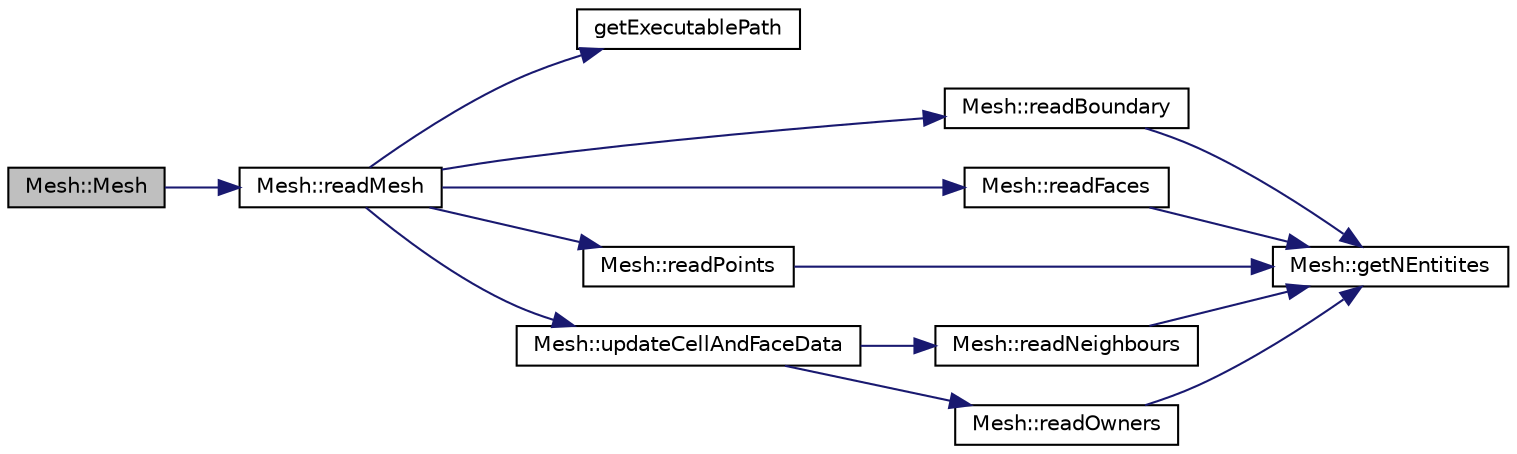 digraph "Mesh::Mesh"
{
 // LATEX_PDF_SIZE
  edge [fontname="Helvetica",fontsize="10",labelfontname="Helvetica",labelfontsize="10"];
  node [fontname="Helvetica",fontsize="10",shape=record];
  rankdir="LR";
  Node1 [label="Mesh::Mesh",height=0.2,width=0.4,color="black", fillcolor="grey75", style="filled", fontcolor="black",tooltip=" "];
  Node1 -> Node2 [color="midnightblue",fontsize="10",style="solid",fontname="Helvetica"];
  Node2 [label="Mesh::readMesh",height=0.2,width=0.4,color="black", fillcolor="white", style="filled",URL="$classMesh.html#a318def0c4a2ac28d63e3526451cd69b4",tooltip=" "];
  Node2 -> Node3 [color="midnightblue",fontsize="10",style="solid",fontname="Helvetica"];
  Node3 [label="getExecutablePath",height=0.2,width=0.4,color="black", fillcolor="white", style="filled",URL="$findFiles_8h.html#a3594a48c55b18bcb4d789db199512bbc",tooltip=" "];
  Node2 -> Node4 [color="midnightblue",fontsize="10",style="solid",fontname="Helvetica"];
  Node4 [label="Mesh::readBoundary",height=0.2,width=0.4,color="black", fillcolor="white", style="filled",URL="$classMesh.html#a1945f1494e206727086f6804bfb76405",tooltip=" "];
  Node4 -> Node5 [color="midnightblue",fontsize="10",style="solid",fontname="Helvetica"];
  Node5 [label="Mesh::getNEntitites",height=0.2,width=0.4,color="black", fillcolor="white", style="filled",URL="$classMesh.html#af397c5929deb631f4bade90092b002fe",tooltip=" "];
  Node2 -> Node6 [color="midnightblue",fontsize="10",style="solid",fontname="Helvetica"];
  Node6 [label="Mesh::readFaces",height=0.2,width=0.4,color="black", fillcolor="white", style="filled",URL="$classMesh.html#a261a2b840a9cd2e39c48e4d7a3fee4e8",tooltip=" "];
  Node6 -> Node5 [color="midnightblue",fontsize="10",style="solid",fontname="Helvetica"];
  Node2 -> Node7 [color="midnightblue",fontsize="10",style="solid",fontname="Helvetica"];
  Node7 [label="Mesh::readPoints",height=0.2,width=0.4,color="black", fillcolor="white", style="filled",URL="$classMesh.html#af73f8ad21fdc6299e547a5a10ec54c2e",tooltip=" "];
  Node7 -> Node5 [color="midnightblue",fontsize="10",style="solid",fontname="Helvetica"];
  Node2 -> Node8 [color="midnightblue",fontsize="10",style="solid",fontname="Helvetica"];
  Node8 [label="Mesh::updateCellAndFaceData",height=0.2,width=0.4,color="black", fillcolor="white", style="filled",URL="$classMesh.html#a9af4bbcf19e2f7da7757ed64c9af48d8",tooltip=" "];
  Node8 -> Node9 [color="midnightblue",fontsize="10",style="solid",fontname="Helvetica"];
  Node9 [label="Mesh::readNeighbours",height=0.2,width=0.4,color="black", fillcolor="white", style="filled",URL="$classMesh.html#a77be57ef6a47456f2347fcffb9e56461",tooltip=" "];
  Node9 -> Node5 [color="midnightblue",fontsize="10",style="solid",fontname="Helvetica"];
  Node8 -> Node10 [color="midnightblue",fontsize="10",style="solid",fontname="Helvetica"];
  Node10 [label="Mesh::readOwners",height=0.2,width=0.4,color="black", fillcolor="white", style="filled",URL="$classMesh.html#a819a376af40d54b037040bb6dc20e3f3",tooltip=" "];
  Node10 -> Node5 [color="midnightblue",fontsize="10",style="solid",fontname="Helvetica"];
}
